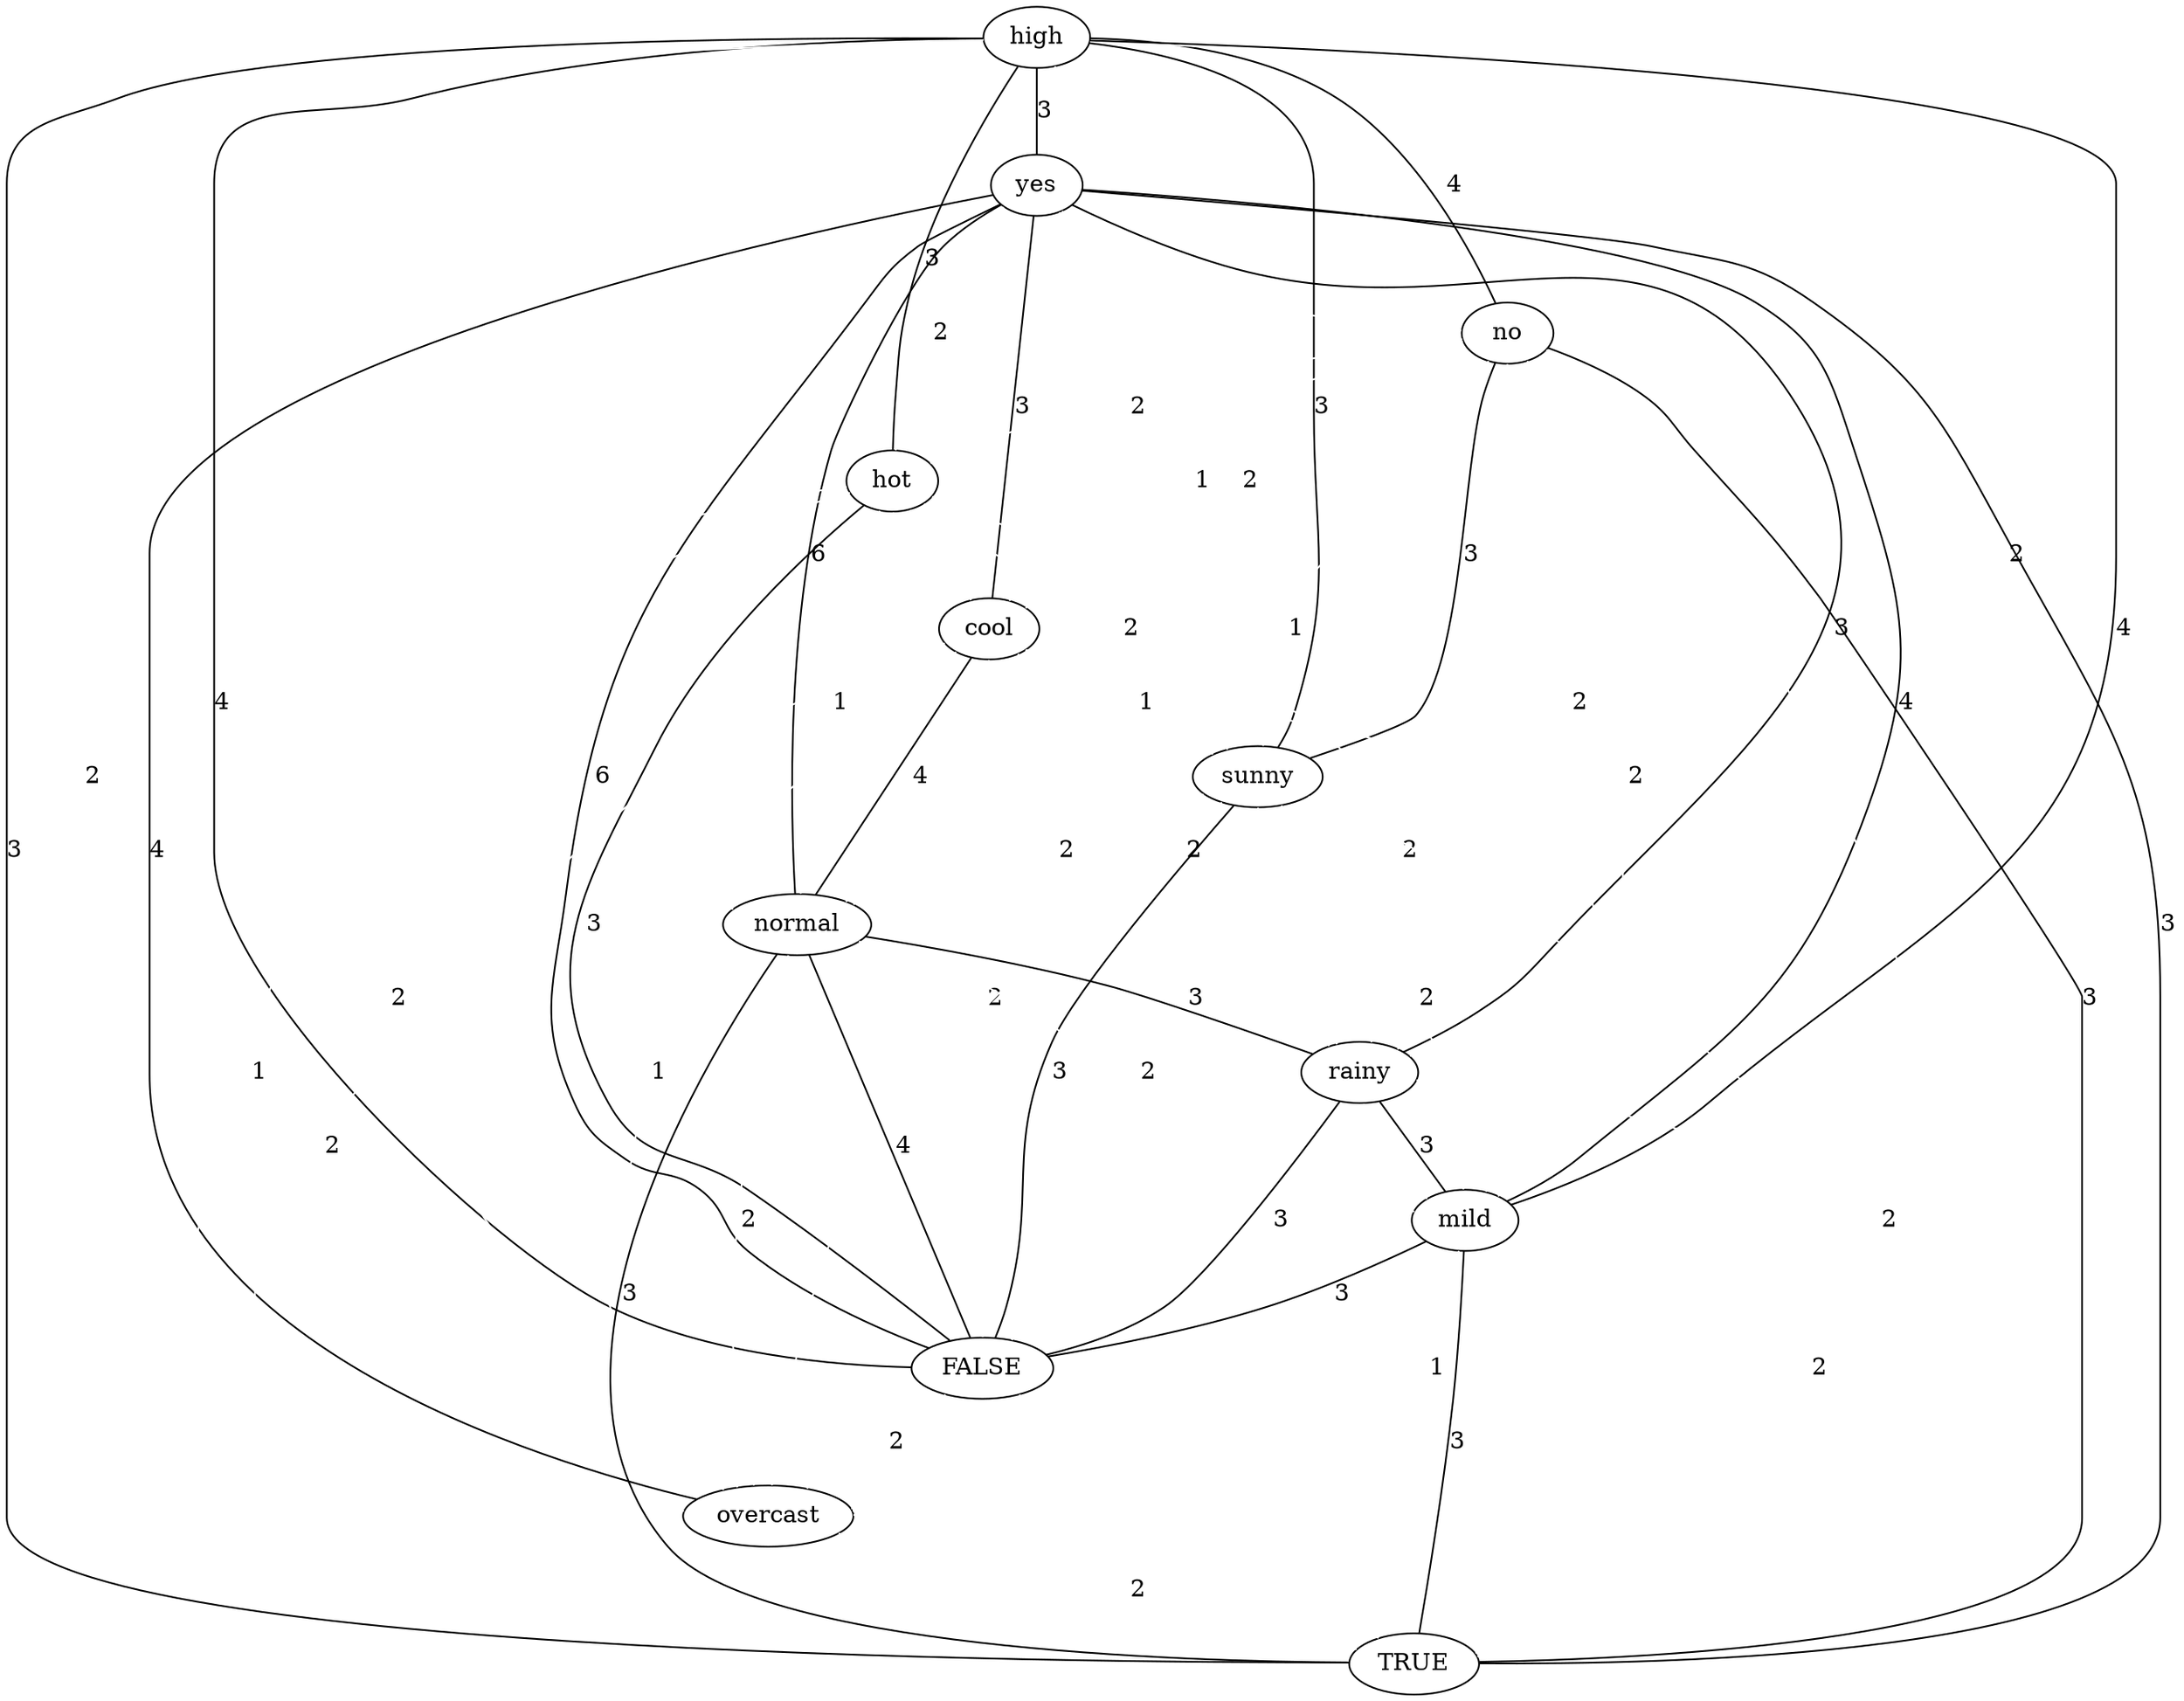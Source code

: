 strict graph "" {
high;
yes;
no;
hot;
cool;
sunny;
normal;
rainy;
mild;
FALSE;
overcast;
TRUE;
high -- no  [color=black, label=4];
high -- hot  [color=black, label=3];
high -- rainy  [color=white, label=2];
high -- cool  [color=white];
high -- sunny  [color=black, label=3];
high -- normal  [color=white];
high -- yes  [color=black, label=3];
high -- mild  [color=black, label=4];
high -- FALSE  [color=black, label=4];
high -- overcast  [color=white, label=2];
high -- TRUE  [color=black, label=3];
yes -- no  [color=white];
yes -- cool  [color=black, label=3];
yes -- sunny  [color=white, label=2];
yes -- hot  [color=white, label=2];
yes -- normal  [color=black, label=6];
yes -- rainy  [color=black, label=3];
yes -- mild  [color=black, label=4];
yes -- FALSE  [color=black, label=6];
yes -- overcast  [color=black, label=4];
yes -- TRUE  [color=black, label=3];
no -- rainy  [color=white, label=2];
no -- cool  [color=white, label=1];
no -- sunny  [color=black, label=3];
no -- hot  [color=white, label=2];
no -- normal  [color=white, label=1];
no -- mild  [color=white, label=2];
no -- FALSE  [color=white, label=2];
no -- overcast  [color=white];
no -- TRUE  [color=black, label=3];
hot -- rainy  [color=white];
hot -- cool  [color=white];
hot -- sunny  [color=white, label=2];
hot -- normal  [color=white, label=1];
hot -- mild  [color=white];
hot -- FALSE  [color=black, label=3];
hot -- overcast  [color=white, label=2];
hot -- TRUE  [color=white, label=1];
cool -- rainy  [color=white, label=2];
cool -- sunny  [color=white, label=1];
cool -- normal  [color=black, label=4];
cool -- mild  [color=white];
cool -- FALSE  [color=white, label=2];
cool -- overcast  [color=white, label=1];
cool -- TRUE  [color=white, label=2];
sunny -- rainy  [color=white];
sunny -- normal  [color=white, label=2];
sunny -- mild  [color=white, label=2];
sunny -- FALSE  [color=black, label=3];
sunny -- overcast  [color=white];
sunny -- TRUE  [color=white, label=2];
normal -- rainy  [color=black, label=3];
normal -- mild  [color=white, label=2];
normal -- FALSE  [color=black, label=4];
normal -- overcast  [color=white, label=2];
normal -- TRUE  [color=black, label=3];
rainy -- mild  [color=black, label=3];
rainy -- FALSE  [color=black, label=3];
rainy -- overcast  [color=white];
rainy -- TRUE  [color=white, label=2];
mild -- FALSE  [color=black, label=3];
mild -- overcast  [color=white, label=1];
mild -- TRUE  [color=black, label=3];
FALSE -- overcast  [color=white, label=2];
FALSE -- TRUE  [color=white];
overcast -- TRUE  [color=white, label=2];
}
